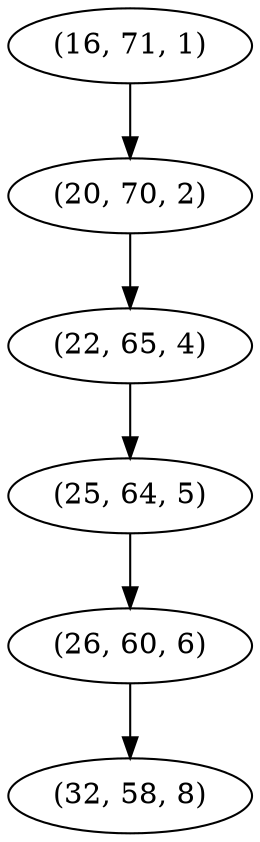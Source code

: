 digraph tree {
    "(16, 71, 1)";
    "(20, 70, 2)";
    "(22, 65, 4)";
    "(25, 64, 5)";
    "(26, 60, 6)";
    "(32, 58, 8)";
    "(16, 71, 1)" -> "(20, 70, 2)";
    "(20, 70, 2)" -> "(22, 65, 4)";
    "(22, 65, 4)" -> "(25, 64, 5)";
    "(25, 64, 5)" -> "(26, 60, 6)";
    "(26, 60, 6)" -> "(32, 58, 8)";
}
